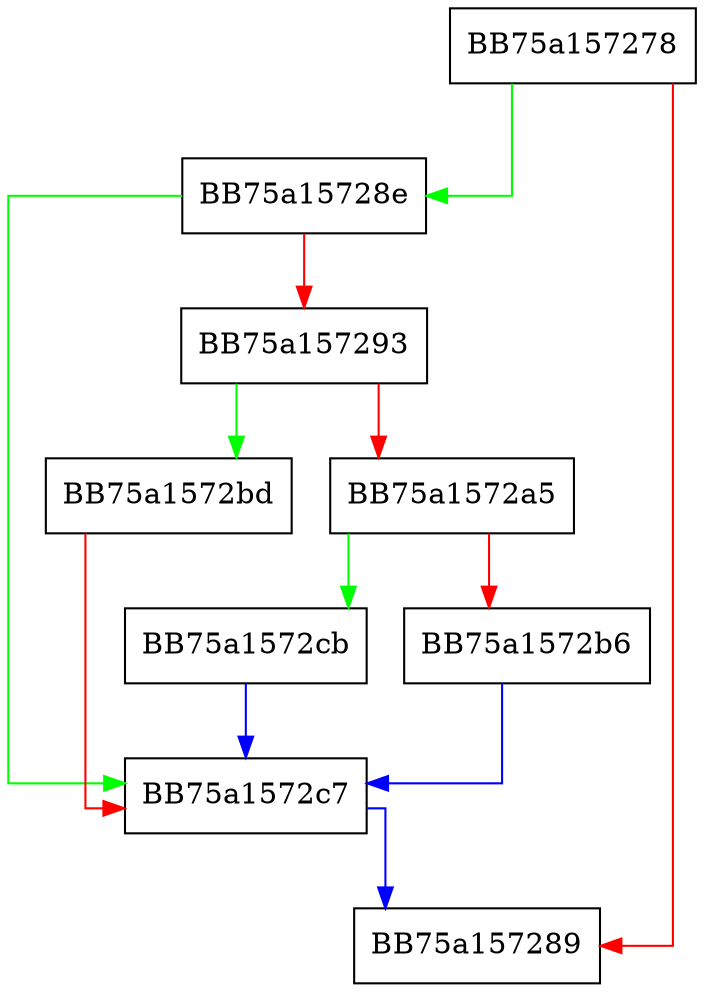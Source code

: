 digraph Release {
  node [shape="box"];
  graph [splines=ortho];
  BB75a157278 -> BB75a15728e [color="green"];
  BB75a157278 -> BB75a157289 [color="red"];
  BB75a15728e -> BB75a1572c7 [color="green"];
  BB75a15728e -> BB75a157293 [color="red"];
  BB75a157293 -> BB75a1572bd [color="green"];
  BB75a157293 -> BB75a1572a5 [color="red"];
  BB75a1572a5 -> BB75a1572cb [color="green"];
  BB75a1572a5 -> BB75a1572b6 [color="red"];
  BB75a1572b6 -> BB75a1572c7 [color="blue"];
  BB75a1572bd -> BB75a1572c7 [color="red"];
  BB75a1572c7 -> BB75a157289 [color="blue"];
  BB75a1572cb -> BB75a1572c7 [color="blue"];
}
